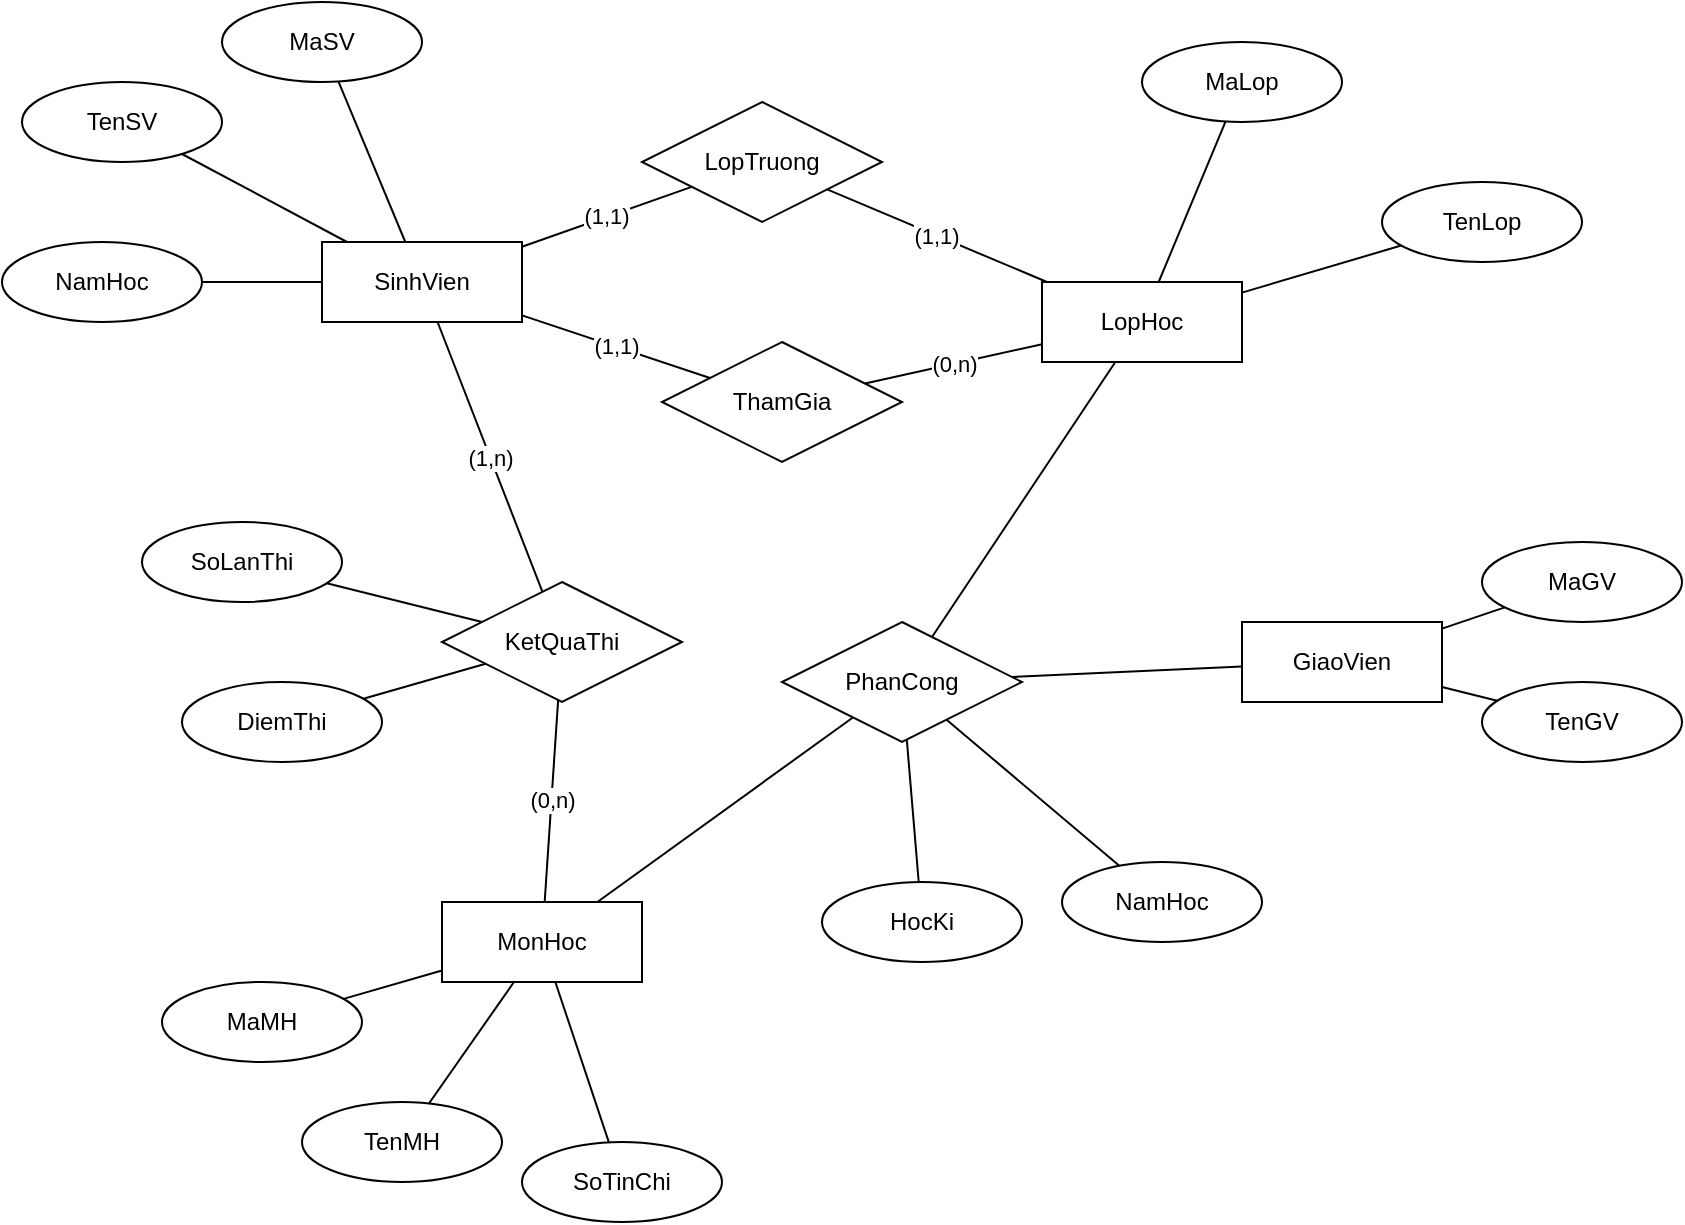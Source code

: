 <mxfile version="16.5.1" type="device"><diagram id="C-yheRDuvS5pvMgoLXgl" name="Page-1"><mxGraphModel dx="2148" dy="861" grid="1" gridSize="10" guides="1" tooltips="1" connect="1" arrows="1" fold="1" page="1" pageScale="1" pageWidth="850" pageHeight="1100" math="0" shadow="0"><root><mxCell id="0"/><mxCell id="1" parent="0"/><mxCell id="4znF1ltxaI84VGqciLQq-23" value="(1,n)" style="edgeStyle=none;rounded=0;orthogonalLoop=1;jettySize=auto;html=1;endArrow=none;endFill=0;" edge="1" parent="1" source="4znF1ltxaI84VGqciLQq-5" target="4znF1ltxaI84VGqciLQq-22"><mxGeometry relative="1" as="geometry"/></mxCell><mxCell id="4znF1ltxaI84VGqciLQq-5" value="SinhVien" style="whiteSpace=wrap;html=1;align=center;" vertex="1" parent="1"><mxGeometry x="-250" y="390" width="100" height="40" as="geometry"/></mxCell><mxCell id="4znF1ltxaI84VGqciLQq-74" style="edgeStyle=none;rounded=0;orthogonalLoop=1;jettySize=auto;html=1;endArrow=none;endFill=0;" edge="1" parent="1" source="4znF1ltxaI84VGqciLQq-6" target="4znF1ltxaI84VGqciLQq-72"><mxGeometry relative="1" as="geometry"/></mxCell><mxCell id="4znF1ltxaI84VGqciLQq-6" value="GiaoVien" style="whiteSpace=wrap;html=1;align=center;" vertex="1" parent="1"><mxGeometry x="210" y="580" width="100" height="40" as="geometry"/></mxCell><mxCell id="4znF1ltxaI84VGqciLQq-73" style="edgeStyle=none;rounded=0;orthogonalLoop=1;jettySize=auto;html=1;endArrow=none;endFill=0;" edge="1" parent="1" source="4znF1ltxaI84VGqciLQq-7" target="4znF1ltxaI84VGqciLQq-72"><mxGeometry relative="1" as="geometry"/></mxCell><mxCell id="4znF1ltxaI84VGqciLQq-7" value="MonHoc" style="whiteSpace=wrap;html=1;align=center;" vertex="1" parent="1"><mxGeometry x="-190" y="720" width="100" height="40" as="geometry"/></mxCell><mxCell id="4znF1ltxaI84VGqciLQq-10" value="LopHoc" style="whiteSpace=wrap;html=1;align=center;" vertex="1" parent="1"><mxGeometry x="110" y="410" width="100" height="40" as="geometry"/></mxCell><mxCell id="4znF1ltxaI84VGqciLQq-12" value="LopTruong" style="shape=rhombus;perimeter=rhombusPerimeter;whiteSpace=wrap;html=1;align=center;" vertex="1" parent="1"><mxGeometry x="-90" y="320" width="120" height="60" as="geometry"/></mxCell><mxCell id="4znF1ltxaI84VGqciLQq-13" value="ThamGia" style="shape=rhombus;perimeter=rhombusPerimeter;whiteSpace=wrap;html=1;align=center;" vertex="1" parent="1"><mxGeometry x="-80" y="440" width="120" height="60" as="geometry"/></mxCell><mxCell id="4znF1ltxaI84VGqciLQq-16" value="(1,1)" style="rounded=0;orthogonalLoop=1;jettySize=auto;html=1;endArrow=none;endFill=0;" edge="1" parent="1" source="4znF1ltxaI84VGqciLQq-5" target="4znF1ltxaI84VGqciLQq-12"><mxGeometry relative="1" as="geometry"><mxPoint x="50" y="420.0" as="sourcePoint"/><mxPoint x="120" y="420.0" as="targetPoint"/></mxGeometry></mxCell><mxCell id="4znF1ltxaI84VGqciLQq-17" value="(1,1)" style="rounded=0;orthogonalLoop=1;jettySize=auto;html=1;endArrow=none;endFill=0;" edge="1" parent="1" source="4znF1ltxaI84VGqciLQq-12" target="4znF1ltxaI84VGqciLQq-10"><mxGeometry relative="1" as="geometry"><mxPoint x="60" y="430.0" as="sourcePoint"/><mxPoint x="130" y="430.0" as="targetPoint"/></mxGeometry></mxCell><mxCell id="4znF1ltxaI84VGqciLQq-18" value="(1,1)" style="rounded=0;orthogonalLoop=1;jettySize=auto;html=1;endArrow=none;endFill=0;" edge="1" parent="1" source="4znF1ltxaI84VGqciLQq-5" target="4znF1ltxaI84VGqciLQq-13"><mxGeometry relative="1" as="geometry"><mxPoint x="-152" y="400.0" as="sourcePoint"/><mxPoint x="-29.231" y="335.385" as="targetPoint"/></mxGeometry></mxCell><mxCell id="4znF1ltxaI84VGqciLQq-19" value="(0,n)" style="rounded=0;orthogonalLoop=1;jettySize=auto;html=1;endArrow=none;endFill=0;" edge="1" parent="1" source="4znF1ltxaI84VGqciLQq-13" target="4znF1ltxaI84VGqciLQq-10"><mxGeometry relative="1" as="geometry"><mxPoint x="-140" y="420.0" as="sourcePoint"/><mxPoint x="-60" y="420.0" as="targetPoint"/></mxGeometry></mxCell><mxCell id="4znF1ltxaI84VGqciLQq-24" value="(0,n)" style="edgeStyle=none;rounded=0;orthogonalLoop=1;jettySize=auto;html=1;endArrow=none;endFill=0;" edge="1" parent="1" source="4znF1ltxaI84VGqciLQq-22" target="4znF1ltxaI84VGqciLQq-7"><mxGeometry relative="1" as="geometry"/></mxCell><mxCell id="4znF1ltxaI84VGqciLQq-22" value="KetQuaThi" style="shape=rhombus;perimeter=rhombusPerimeter;whiteSpace=wrap;html=1;align=center;" vertex="1" parent="1"><mxGeometry x="-190" y="560" width="120" height="60" as="geometry"/></mxCell><mxCell id="4znF1ltxaI84VGqciLQq-29" style="edgeStyle=none;rounded=0;orthogonalLoop=1;jettySize=auto;html=1;exitX=0.5;exitY=1;exitDx=0;exitDy=0;endArrow=none;endFill=0;" edge="1" parent="1" source="4znF1ltxaI84VGqciLQq-6" target="4znF1ltxaI84VGqciLQq-6"><mxGeometry relative="1" as="geometry"/></mxCell><mxCell id="4znF1ltxaI84VGqciLQq-42" style="edgeStyle=none;rounded=0;orthogonalLoop=1;jettySize=auto;html=1;endArrow=none;endFill=0;" edge="1" parent="1" source="4znF1ltxaI84VGqciLQq-39" target="4znF1ltxaI84VGqciLQq-22"><mxGeometry relative="1" as="geometry"/></mxCell><mxCell id="4znF1ltxaI84VGqciLQq-39" value="SoLanThi" style="ellipse;whiteSpace=wrap;html=1;align=center;" vertex="1" parent="1"><mxGeometry x="-340" y="530" width="100" height="40" as="geometry"/></mxCell><mxCell id="4znF1ltxaI84VGqciLQq-43" style="edgeStyle=none;rounded=0;orthogonalLoop=1;jettySize=auto;html=1;endArrow=none;endFill=0;" edge="1" parent="1" source="4znF1ltxaI84VGqciLQq-40" target="4znF1ltxaI84VGqciLQq-22"><mxGeometry relative="1" as="geometry"/></mxCell><mxCell id="4znF1ltxaI84VGqciLQq-40" value="DiemThi" style="ellipse;whiteSpace=wrap;html=1;align=center;" vertex="1" parent="1"><mxGeometry x="-320" y="610" width="100" height="40" as="geometry"/></mxCell><mxCell id="4znF1ltxaI84VGqciLQq-49" style="edgeStyle=none;rounded=0;orthogonalLoop=1;jettySize=auto;html=1;endArrow=none;endFill=0;" edge="1" parent="1" source="4znF1ltxaI84VGqciLQq-46" target="4znF1ltxaI84VGqciLQq-5"><mxGeometry relative="1" as="geometry"/></mxCell><mxCell id="4znF1ltxaI84VGqciLQq-46" value="MaSV" style="ellipse;whiteSpace=wrap;html=1;align=center;" vertex="1" parent="1"><mxGeometry x="-300" y="270" width="100" height="40" as="geometry"/></mxCell><mxCell id="4znF1ltxaI84VGqciLQq-50" style="edgeStyle=none;rounded=0;orthogonalLoop=1;jettySize=auto;html=1;endArrow=none;endFill=0;" edge="1" parent="1" source="4znF1ltxaI84VGqciLQq-47" target="4znF1ltxaI84VGqciLQq-5"><mxGeometry relative="1" as="geometry"/></mxCell><mxCell id="4znF1ltxaI84VGqciLQq-47" value="TenSV" style="ellipse;whiteSpace=wrap;html=1;align=center;" vertex="1" parent="1"><mxGeometry x="-400" y="310" width="100" height="40" as="geometry"/></mxCell><mxCell id="4znF1ltxaI84VGqciLQq-51" style="edgeStyle=none;rounded=0;orthogonalLoop=1;jettySize=auto;html=1;endArrow=none;endFill=0;" edge="1" parent="1" source="4znF1ltxaI84VGqciLQq-48" target="4znF1ltxaI84VGqciLQq-5"><mxGeometry relative="1" as="geometry"/></mxCell><mxCell id="4znF1ltxaI84VGqciLQq-48" value="NamHoc" style="ellipse;whiteSpace=wrap;html=1;align=center;" vertex="1" parent="1"><mxGeometry x="-410" y="390" width="100" height="40" as="geometry"/></mxCell><mxCell id="4znF1ltxaI84VGqciLQq-56" style="edgeStyle=none;rounded=0;orthogonalLoop=1;jettySize=auto;html=1;endArrow=none;endFill=0;" edge="1" parent="1" source="4znF1ltxaI84VGqciLQq-53" target="4znF1ltxaI84VGqciLQq-10"><mxGeometry relative="1" as="geometry"/></mxCell><mxCell id="4znF1ltxaI84VGqciLQq-53" value="MaLop" style="ellipse;whiteSpace=wrap;html=1;align=center;" vertex="1" parent="1"><mxGeometry x="160" y="290" width="100" height="40" as="geometry"/></mxCell><mxCell id="4znF1ltxaI84VGqciLQq-57" style="edgeStyle=none;rounded=0;orthogonalLoop=1;jettySize=auto;html=1;endArrow=none;endFill=0;" edge="1" parent="1" source="4znF1ltxaI84VGqciLQq-55" target="4znF1ltxaI84VGqciLQq-10"><mxGeometry relative="1" as="geometry"><mxPoint x="270.276" y="384.39" as="sourcePoint"/></mxGeometry></mxCell><mxCell id="4znF1ltxaI84VGqciLQq-55" value="TenLop" style="ellipse;whiteSpace=wrap;html=1;align=center;" vertex="1" parent="1"><mxGeometry x="280" y="360" width="100" height="40" as="geometry"/></mxCell><mxCell id="4znF1ltxaI84VGqciLQq-65" style="edgeStyle=none;rounded=0;orthogonalLoop=1;jettySize=auto;html=1;endArrow=none;endFill=0;" edge="1" parent="1" source="4znF1ltxaI84VGqciLQq-58" target="4znF1ltxaI84VGqciLQq-6"><mxGeometry relative="1" as="geometry"/></mxCell><mxCell id="4znF1ltxaI84VGqciLQq-58" value="MaGV" style="ellipse;whiteSpace=wrap;html=1;align=center;" vertex="1" parent="1"><mxGeometry x="330" y="540" width="100" height="40" as="geometry"/></mxCell><mxCell id="4znF1ltxaI84VGqciLQq-81" style="edgeStyle=none;rounded=0;orthogonalLoop=1;jettySize=auto;html=1;endArrow=none;endFill=0;" edge="1" parent="1" source="4znF1ltxaI84VGqciLQq-59" target="4znF1ltxaI84VGqciLQq-6"><mxGeometry relative="1" as="geometry"/></mxCell><mxCell id="4znF1ltxaI84VGqciLQq-59" value="TenGV" style="ellipse;whiteSpace=wrap;html=1;align=center;" vertex="1" parent="1"><mxGeometry x="330" y="610" width="100" height="40" as="geometry"/></mxCell><mxCell id="4znF1ltxaI84VGqciLQq-68" style="edgeStyle=none;rounded=0;orthogonalLoop=1;jettySize=auto;html=1;endArrow=none;endFill=0;" edge="1" parent="1" source="4znF1ltxaI84VGqciLQq-62" target="4znF1ltxaI84VGqciLQq-7"><mxGeometry relative="1" as="geometry"/></mxCell><mxCell id="4znF1ltxaI84VGqciLQq-62" value="MaMH" style="ellipse;whiteSpace=wrap;html=1;align=center;" vertex="1" parent="1"><mxGeometry x="-330" y="760" width="100" height="40" as="geometry"/></mxCell><mxCell id="4znF1ltxaI84VGqciLQq-69" style="edgeStyle=none;rounded=0;orthogonalLoop=1;jettySize=auto;html=1;endArrow=none;endFill=0;" edge="1" parent="1" source="4znF1ltxaI84VGqciLQq-63" target="4znF1ltxaI84VGqciLQq-7"><mxGeometry relative="1" as="geometry"/></mxCell><mxCell id="4znF1ltxaI84VGqciLQq-63" value="TenMH" style="ellipse;whiteSpace=wrap;html=1;align=center;" vertex="1" parent="1"><mxGeometry x="-260" y="820" width="100" height="40" as="geometry"/></mxCell><mxCell id="4znF1ltxaI84VGqciLQq-70" style="edgeStyle=none;rounded=0;orthogonalLoop=1;jettySize=auto;html=1;endArrow=none;endFill=0;" edge="1" parent="1" source="4znF1ltxaI84VGqciLQq-64" target="4znF1ltxaI84VGqciLQq-7"><mxGeometry relative="1" as="geometry"/></mxCell><mxCell id="4znF1ltxaI84VGqciLQq-64" value="SoTinChi" style="ellipse;whiteSpace=wrap;html=1;align=center;" vertex="1" parent="1"><mxGeometry x="-150" y="840" width="100" height="40" as="geometry"/></mxCell><mxCell id="4znF1ltxaI84VGqciLQq-66" style="edgeStyle=none;rounded=0;orthogonalLoop=1;jettySize=auto;html=1;exitX=1;exitY=1;exitDx=0;exitDy=0;endArrow=none;endFill=0;" edge="1" parent="1" source="4znF1ltxaI84VGqciLQq-59" target="4znF1ltxaI84VGqciLQq-59"><mxGeometry relative="1" as="geometry"/></mxCell><mxCell id="4znF1ltxaI84VGqciLQq-71" style="edgeStyle=none;rounded=0;orthogonalLoop=1;jettySize=auto;html=1;exitX=1;exitY=0;exitDx=0;exitDy=0;endArrow=none;endFill=0;" edge="1" parent="1"><mxGeometry relative="1" as="geometry"><mxPoint x="180" y="745" as="sourcePoint"/><mxPoint x="180" y="745" as="targetPoint"/></mxGeometry></mxCell><mxCell id="4znF1ltxaI84VGqciLQq-75" style="edgeStyle=none;rounded=0;orthogonalLoop=1;jettySize=auto;html=1;endArrow=none;endFill=0;" edge="1" parent="1" source="4znF1ltxaI84VGqciLQq-72" target="4znF1ltxaI84VGqciLQq-10"><mxGeometry relative="1" as="geometry"/></mxCell><mxCell id="4znF1ltxaI84VGqciLQq-72" value="PhanCong" style="shape=rhombus;perimeter=rhombusPerimeter;whiteSpace=wrap;html=1;align=center;" vertex="1" parent="1"><mxGeometry x="-20" y="580" width="120" height="60" as="geometry"/></mxCell><mxCell id="4znF1ltxaI84VGqciLQq-78" style="edgeStyle=none;rounded=0;orthogonalLoop=1;jettySize=auto;html=1;endArrow=none;endFill=0;" edge="1" parent="1" source="4znF1ltxaI84VGqciLQq-76" target="4znF1ltxaI84VGqciLQq-72"><mxGeometry relative="1" as="geometry"/></mxCell><mxCell id="4znF1ltxaI84VGqciLQq-76" value="HocKi" style="ellipse;whiteSpace=wrap;html=1;align=center;" vertex="1" parent="1"><mxGeometry y="710" width="100" height="40" as="geometry"/></mxCell><mxCell id="4znF1ltxaI84VGqciLQq-79" style="edgeStyle=none;rounded=0;orthogonalLoop=1;jettySize=auto;html=1;endArrow=none;endFill=0;" edge="1" parent="1" source="4znF1ltxaI84VGqciLQq-77" target="4znF1ltxaI84VGqciLQq-72"><mxGeometry relative="1" as="geometry"/></mxCell><mxCell id="4znF1ltxaI84VGqciLQq-77" value="NamHoc" style="ellipse;whiteSpace=wrap;html=1;align=center;" vertex="1" parent="1"><mxGeometry x="120" y="700" width="100" height="40" as="geometry"/></mxCell></root></mxGraphModel></diagram></mxfile>